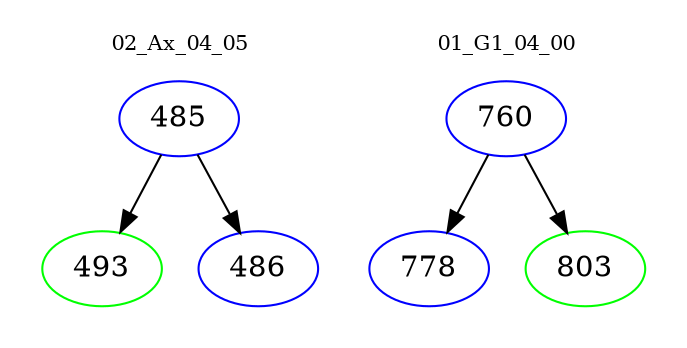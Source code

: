 digraph{
subgraph cluster_0 {
color = white
label = "02_Ax_04_05";
fontsize=10;
T0_485 [label="485", color="blue"]
T0_485 -> T0_493 [color="black"]
T0_493 [label="493", color="green"]
T0_485 -> T0_486 [color="black"]
T0_486 [label="486", color="blue"]
}
subgraph cluster_1 {
color = white
label = "01_G1_04_00";
fontsize=10;
T1_760 [label="760", color="blue"]
T1_760 -> T1_778 [color="black"]
T1_778 [label="778", color="blue"]
T1_760 -> T1_803 [color="black"]
T1_803 [label="803", color="green"]
}
}
